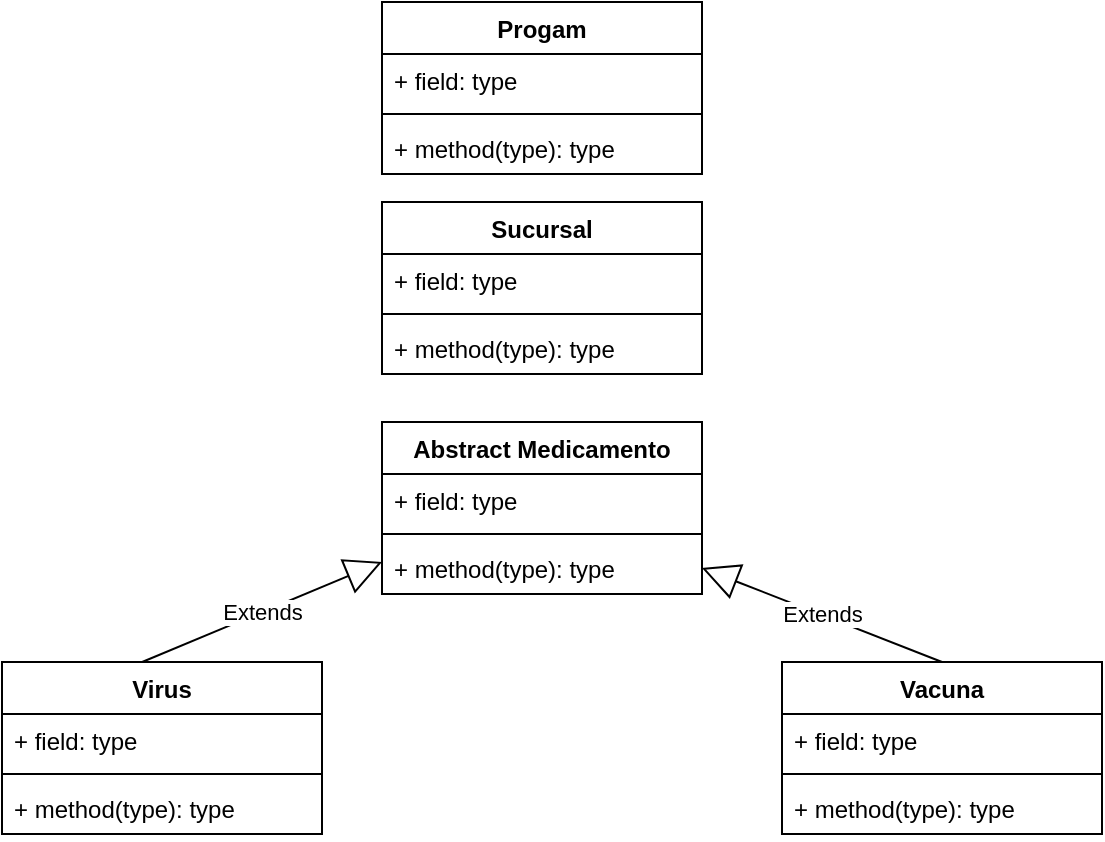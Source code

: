<mxfile version="21.6.7" type="github">
  <diagram name="Página-1" id="F7THdYopQ8nA-PjgvmwJ">
    <mxGraphModel dx="880" dy="446" grid="1" gridSize="10" guides="1" tooltips="1" connect="1" arrows="1" fold="1" page="1" pageScale="1" pageWidth="827" pageHeight="1169" math="0" shadow="0">
      <root>
        <mxCell id="0" />
        <mxCell id="1" parent="0" />
        <mxCell id="tubyd1azlQdlaODOP2Rr-1" value="Progam" style="swimlane;fontStyle=1;align=center;verticalAlign=top;childLayout=stackLayout;horizontal=1;startSize=26;horizontalStack=0;resizeParent=1;resizeParentMax=0;resizeLast=0;collapsible=1;marginBottom=0;whiteSpace=wrap;html=1;" vertex="1" parent="1">
          <mxGeometry x="300" y="10" width="160" height="86" as="geometry" />
        </mxCell>
        <mxCell id="tubyd1azlQdlaODOP2Rr-2" value="+ field: type" style="text;strokeColor=none;fillColor=none;align=left;verticalAlign=top;spacingLeft=4;spacingRight=4;overflow=hidden;rotatable=0;points=[[0,0.5],[1,0.5]];portConstraint=eastwest;whiteSpace=wrap;html=1;" vertex="1" parent="tubyd1azlQdlaODOP2Rr-1">
          <mxGeometry y="26" width="160" height="26" as="geometry" />
        </mxCell>
        <mxCell id="tubyd1azlQdlaODOP2Rr-3" value="" style="line;strokeWidth=1;fillColor=none;align=left;verticalAlign=middle;spacingTop=-1;spacingLeft=3;spacingRight=3;rotatable=0;labelPosition=right;points=[];portConstraint=eastwest;strokeColor=inherit;" vertex="1" parent="tubyd1azlQdlaODOP2Rr-1">
          <mxGeometry y="52" width="160" height="8" as="geometry" />
        </mxCell>
        <mxCell id="tubyd1azlQdlaODOP2Rr-4" value="+ method(type): type" style="text;strokeColor=none;fillColor=none;align=left;verticalAlign=top;spacingLeft=4;spacingRight=4;overflow=hidden;rotatable=0;points=[[0,0.5],[1,0.5]];portConstraint=eastwest;whiteSpace=wrap;html=1;" vertex="1" parent="tubyd1azlQdlaODOP2Rr-1">
          <mxGeometry y="60" width="160" height="26" as="geometry" />
        </mxCell>
        <mxCell id="tubyd1azlQdlaODOP2Rr-5" value="Sucursal" style="swimlane;fontStyle=1;align=center;verticalAlign=top;childLayout=stackLayout;horizontal=1;startSize=26;horizontalStack=0;resizeParent=1;resizeParentMax=0;resizeLast=0;collapsible=1;marginBottom=0;whiteSpace=wrap;html=1;" vertex="1" parent="1">
          <mxGeometry x="300" y="110" width="160" height="86" as="geometry" />
        </mxCell>
        <mxCell id="tubyd1azlQdlaODOP2Rr-6" value="+ field: type" style="text;strokeColor=none;fillColor=none;align=left;verticalAlign=top;spacingLeft=4;spacingRight=4;overflow=hidden;rotatable=0;points=[[0,0.5],[1,0.5]];portConstraint=eastwest;whiteSpace=wrap;html=1;" vertex="1" parent="tubyd1azlQdlaODOP2Rr-5">
          <mxGeometry y="26" width="160" height="26" as="geometry" />
        </mxCell>
        <mxCell id="tubyd1azlQdlaODOP2Rr-7" value="" style="line;strokeWidth=1;fillColor=none;align=left;verticalAlign=middle;spacingTop=-1;spacingLeft=3;spacingRight=3;rotatable=0;labelPosition=right;points=[];portConstraint=eastwest;strokeColor=inherit;" vertex="1" parent="tubyd1azlQdlaODOP2Rr-5">
          <mxGeometry y="52" width="160" height="8" as="geometry" />
        </mxCell>
        <mxCell id="tubyd1azlQdlaODOP2Rr-8" value="+ method(type): type" style="text;strokeColor=none;fillColor=none;align=left;verticalAlign=top;spacingLeft=4;spacingRight=4;overflow=hidden;rotatable=0;points=[[0,0.5],[1,0.5]];portConstraint=eastwest;whiteSpace=wrap;html=1;" vertex="1" parent="tubyd1azlQdlaODOP2Rr-5">
          <mxGeometry y="60" width="160" height="26" as="geometry" />
        </mxCell>
        <mxCell id="tubyd1azlQdlaODOP2Rr-10" value="Abstract Medicamento" style="swimlane;fontStyle=1;align=center;verticalAlign=top;childLayout=stackLayout;horizontal=1;startSize=26;horizontalStack=0;resizeParent=1;resizeParentMax=0;resizeLast=0;collapsible=1;marginBottom=0;whiteSpace=wrap;html=1;" vertex="1" parent="1">
          <mxGeometry x="300" y="220" width="160" height="86" as="geometry" />
        </mxCell>
        <mxCell id="tubyd1azlQdlaODOP2Rr-11" value="+ field: type" style="text;strokeColor=none;fillColor=none;align=left;verticalAlign=top;spacingLeft=4;spacingRight=4;overflow=hidden;rotatable=0;points=[[0,0.5],[1,0.5]];portConstraint=eastwest;whiteSpace=wrap;html=1;" vertex="1" parent="tubyd1azlQdlaODOP2Rr-10">
          <mxGeometry y="26" width="160" height="26" as="geometry" />
        </mxCell>
        <mxCell id="tubyd1azlQdlaODOP2Rr-12" value="" style="line;strokeWidth=1;fillColor=none;align=left;verticalAlign=middle;spacingTop=-1;spacingLeft=3;spacingRight=3;rotatable=0;labelPosition=right;points=[];portConstraint=eastwest;strokeColor=inherit;" vertex="1" parent="tubyd1azlQdlaODOP2Rr-10">
          <mxGeometry y="52" width="160" height="8" as="geometry" />
        </mxCell>
        <mxCell id="tubyd1azlQdlaODOP2Rr-13" value="+ method(type): type" style="text;strokeColor=none;fillColor=none;align=left;verticalAlign=top;spacingLeft=4;spacingRight=4;overflow=hidden;rotatable=0;points=[[0,0.5],[1,0.5]];portConstraint=eastwest;whiteSpace=wrap;html=1;" vertex="1" parent="tubyd1azlQdlaODOP2Rr-10">
          <mxGeometry y="60" width="160" height="26" as="geometry" />
        </mxCell>
        <mxCell id="tubyd1azlQdlaODOP2Rr-14" value="Virus" style="swimlane;fontStyle=1;align=center;verticalAlign=top;childLayout=stackLayout;horizontal=1;startSize=26;horizontalStack=0;resizeParent=1;resizeParentMax=0;resizeLast=0;collapsible=1;marginBottom=0;whiteSpace=wrap;html=1;" vertex="1" parent="1">
          <mxGeometry x="110" y="340" width="160" height="86" as="geometry" />
        </mxCell>
        <mxCell id="tubyd1azlQdlaODOP2Rr-15" value="+ field: type" style="text;strokeColor=none;fillColor=none;align=left;verticalAlign=top;spacingLeft=4;spacingRight=4;overflow=hidden;rotatable=0;points=[[0,0.5],[1,0.5]];portConstraint=eastwest;whiteSpace=wrap;html=1;" vertex="1" parent="tubyd1azlQdlaODOP2Rr-14">
          <mxGeometry y="26" width="160" height="26" as="geometry" />
        </mxCell>
        <mxCell id="tubyd1azlQdlaODOP2Rr-16" value="" style="line;strokeWidth=1;fillColor=none;align=left;verticalAlign=middle;spacingTop=-1;spacingLeft=3;spacingRight=3;rotatable=0;labelPosition=right;points=[];portConstraint=eastwest;strokeColor=inherit;" vertex="1" parent="tubyd1azlQdlaODOP2Rr-14">
          <mxGeometry y="52" width="160" height="8" as="geometry" />
        </mxCell>
        <mxCell id="tubyd1azlQdlaODOP2Rr-17" value="+ method(type): type" style="text;strokeColor=none;fillColor=none;align=left;verticalAlign=top;spacingLeft=4;spacingRight=4;overflow=hidden;rotatable=0;points=[[0,0.5],[1,0.5]];portConstraint=eastwest;whiteSpace=wrap;html=1;" vertex="1" parent="tubyd1azlQdlaODOP2Rr-14">
          <mxGeometry y="60" width="160" height="26" as="geometry" />
        </mxCell>
        <mxCell id="tubyd1azlQdlaODOP2Rr-18" value="Vacuna" style="swimlane;fontStyle=1;align=center;verticalAlign=top;childLayout=stackLayout;horizontal=1;startSize=26;horizontalStack=0;resizeParent=1;resizeParentMax=0;resizeLast=0;collapsible=1;marginBottom=0;whiteSpace=wrap;html=1;" vertex="1" parent="1">
          <mxGeometry x="500" y="340" width="160" height="86" as="geometry" />
        </mxCell>
        <mxCell id="tubyd1azlQdlaODOP2Rr-19" value="+ field: type" style="text;strokeColor=none;fillColor=none;align=left;verticalAlign=top;spacingLeft=4;spacingRight=4;overflow=hidden;rotatable=0;points=[[0,0.5],[1,0.5]];portConstraint=eastwest;whiteSpace=wrap;html=1;" vertex="1" parent="tubyd1azlQdlaODOP2Rr-18">
          <mxGeometry y="26" width="160" height="26" as="geometry" />
        </mxCell>
        <mxCell id="tubyd1azlQdlaODOP2Rr-20" value="" style="line;strokeWidth=1;fillColor=none;align=left;verticalAlign=middle;spacingTop=-1;spacingLeft=3;spacingRight=3;rotatable=0;labelPosition=right;points=[];portConstraint=eastwest;strokeColor=inherit;" vertex="1" parent="tubyd1azlQdlaODOP2Rr-18">
          <mxGeometry y="52" width="160" height="8" as="geometry" />
        </mxCell>
        <mxCell id="tubyd1azlQdlaODOP2Rr-21" value="+ method(type): type" style="text;strokeColor=none;fillColor=none;align=left;verticalAlign=top;spacingLeft=4;spacingRight=4;overflow=hidden;rotatable=0;points=[[0,0.5],[1,0.5]];portConstraint=eastwest;whiteSpace=wrap;html=1;" vertex="1" parent="tubyd1azlQdlaODOP2Rr-18">
          <mxGeometry y="60" width="160" height="26" as="geometry" />
        </mxCell>
        <mxCell id="tubyd1azlQdlaODOP2Rr-37" value="Extends" style="endArrow=block;endSize=16;endFill=0;html=1;rounded=0;exitX=0.438;exitY=0;exitDx=0;exitDy=0;exitPerimeter=0;" edge="1" parent="1" source="tubyd1azlQdlaODOP2Rr-14">
          <mxGeometry width="160" relative="1" as="geometry">
            <mxPoint x="140" y="290" as="sourcePoint" />
            <mxPoint x="300" y="290" as="targetPoint" />
          </mxGeometry>
        </mxCell>
        <mxCell id="tubyd1azlQdlaODOP2Rr-38" value="Extends" style="endArrow=block;endSize=16;endFill=0;html=1;rounded=0;exitX=0.5;exitY=0;exitDx=0;exitDy=0;entryX=1;entryY=0.5;entryDx=0;entryDy=0;" edge="1" parent="1" source="tubyd1azlQdlaODOP2Rr-18" target="tubyd1azlQdlaODOP2Rr-13">
          <mxGeometry width="160" relative="1" as="geometry">
            <mxPoint x="330" y="230" as="sourcePoint" />
            <mxPoint x="490" y="230" as="targetPoint" />
          </mxGeometry>
        </mxCell>
      </root>
    </mxGraphModel>
  </diagram>
</mxfile>
